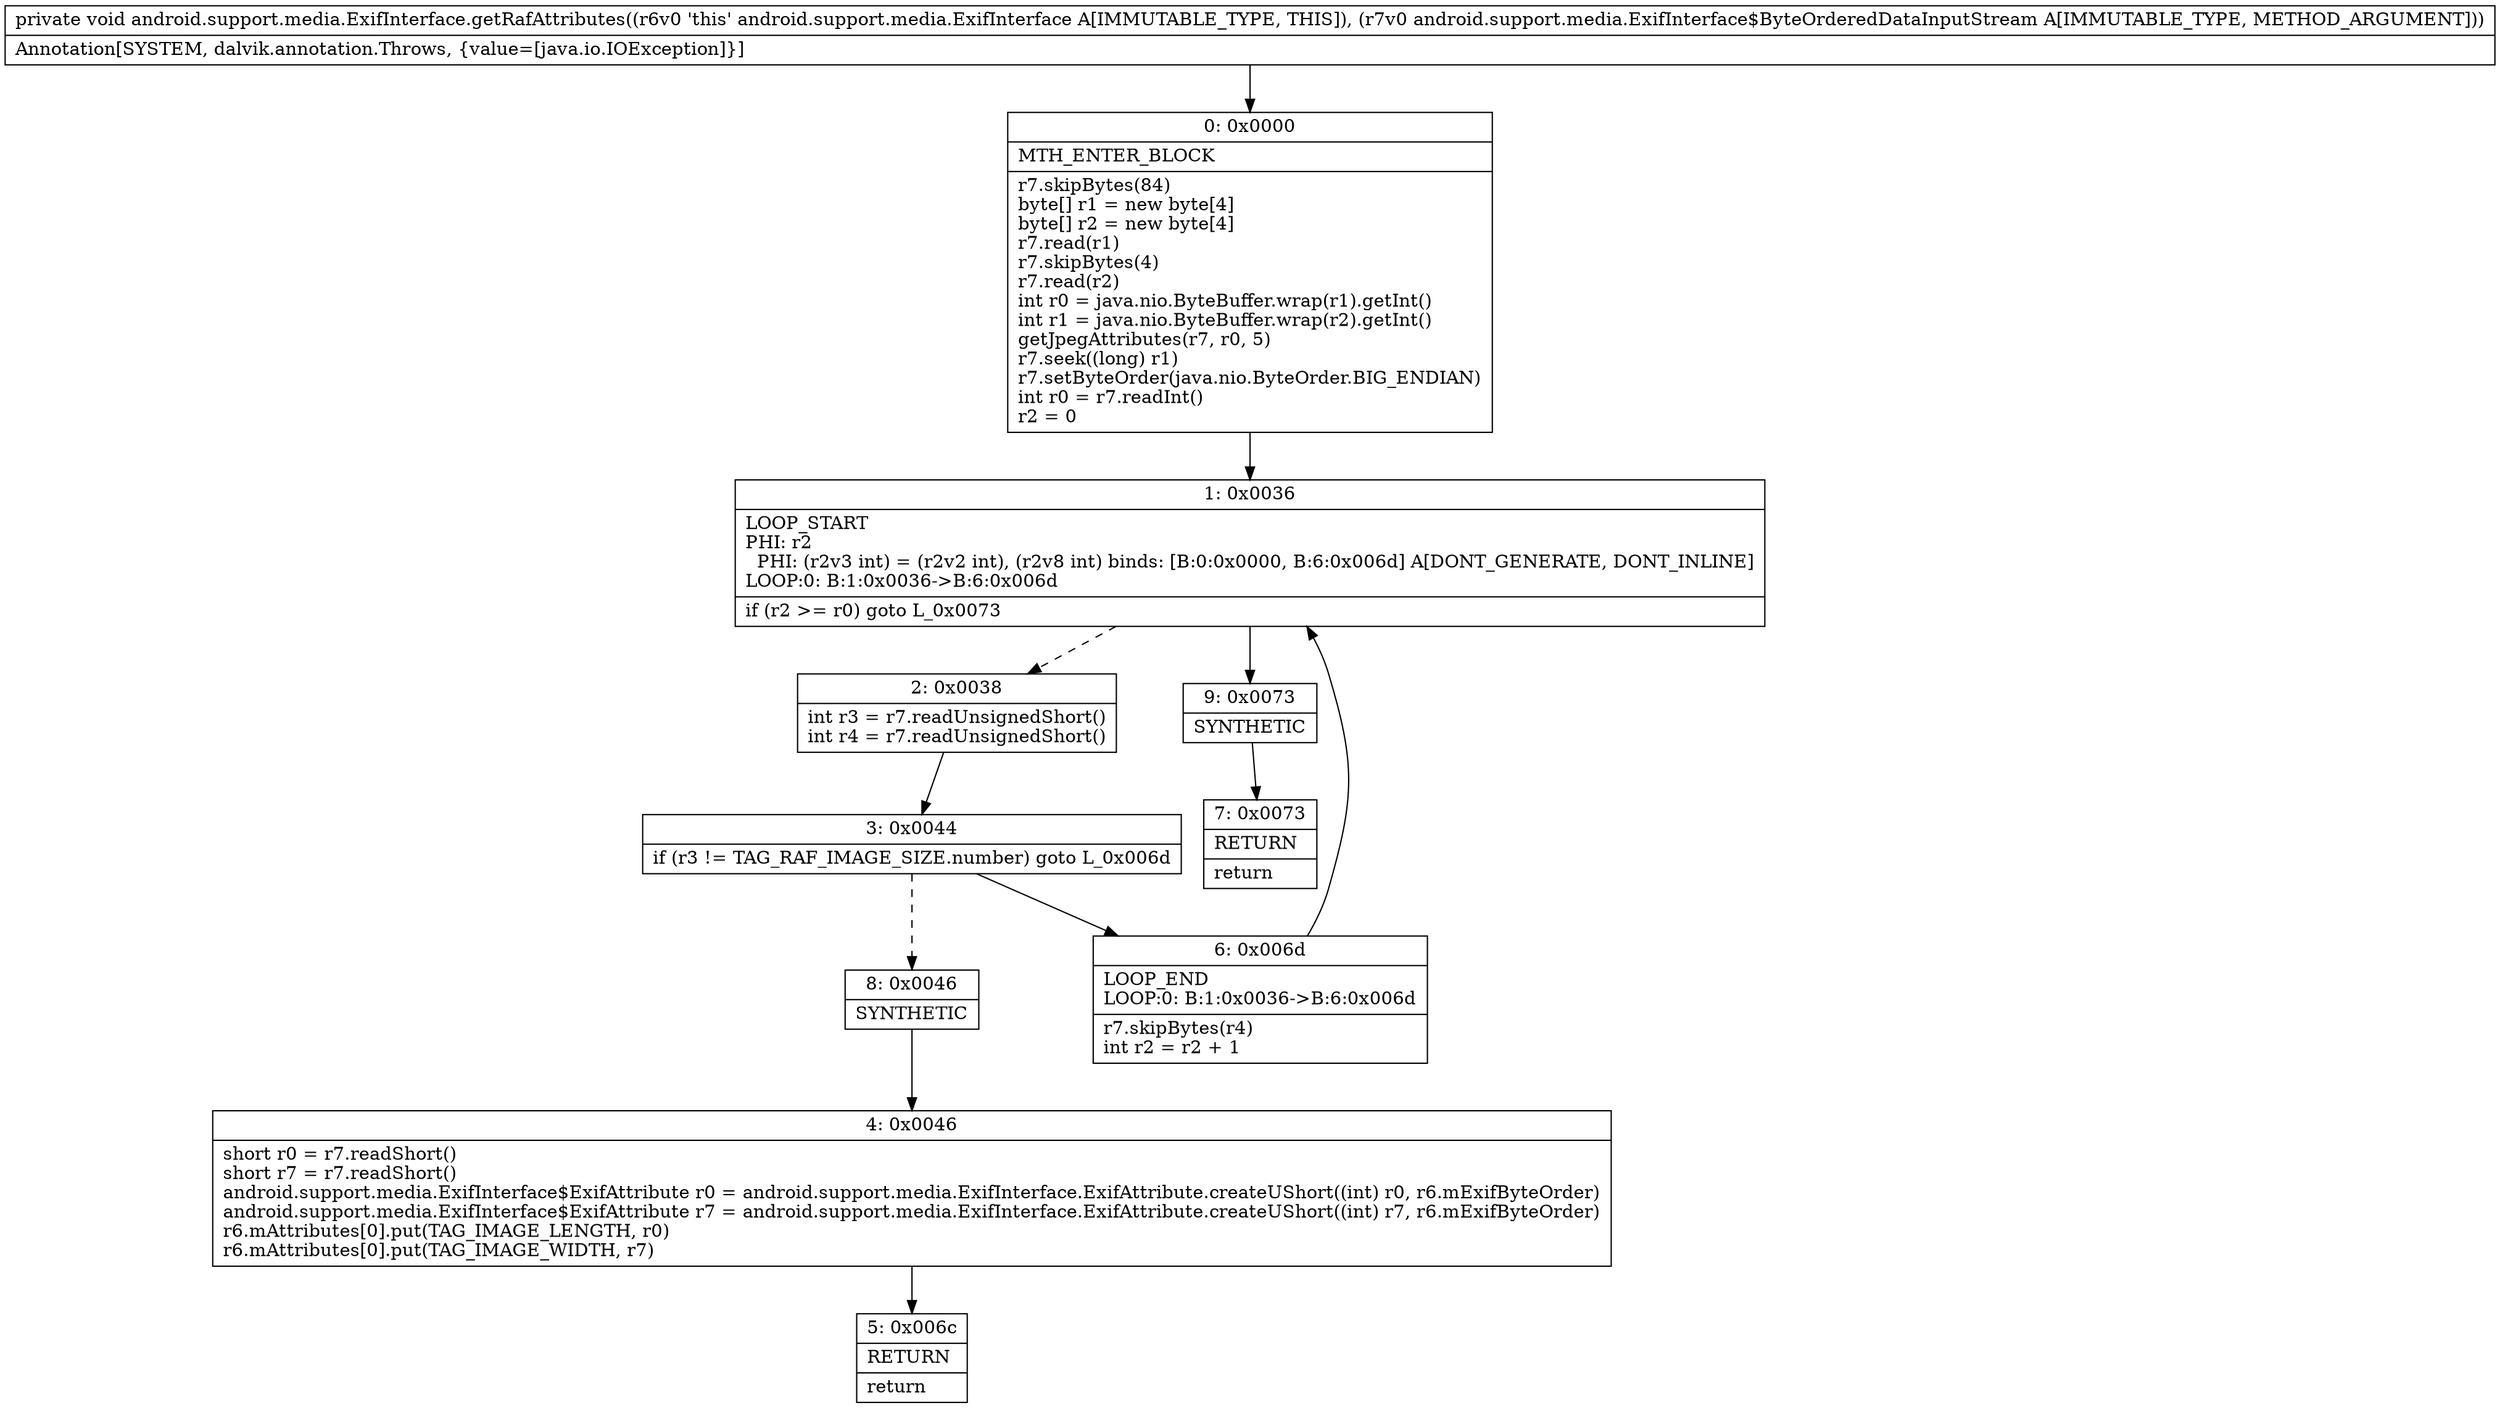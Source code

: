 digraph "CFG forandroid.support.media.ExifInterface.getRafAttributes(Landroid\/support\/media\/ExifInterface$ByteOrderedDataInputStream;)V" {
Node_0 [shape=record,label="{0\:\ 0x0000|MTH_ENTER_BLOCK\l|r7.skipBytes(84)\lbyte[] r1 = new byte[4]\lbyte[] r2 = new byte[4]\lr7.read(r1)\lr7.skipBytes(4)\lr7.read(r2)\lint r0 = java.nio.ByteBuffer.wrap(r1).getInt()\lint r1 = java.nio.ByteBuffer.wrap(r2).getInt()\lgetJpegAttributes(r7, r0, 5)\lr7.seek((long) r1)\lr7.setByteOrder(java.nio.ByteOrder.BIG_ENDIAN)\lint r0 = r7.readInt()\lr2 = 0\l}"];
Node_1 [shape=record,label="{1\:\ 0x0036|LOOP_START\lPHI: r2 \l  PHI: (r2v3 int) = (r2v2 int), (r2v8 int) binds: [B:0:0x0000, B:6:0x006d] A[DONT_GENERATE, DONT_INLINE]\lLOOP:0: B:1:0x0036\-\>B:6:0x006d\l|if (r2 \>= r0) goto L_0x0073\l}"];
Node_2 [shape=record,label="{2\:\ 0x0038|int r3 = r7.readUnsignedShort()\lint r4 = r7.readUnsignedShort()\l}"];
Node_3 [shape=record,label="{3\:\ 0x0044|if (r3 != TAG_RAF_IMAGE_SIZE.number) goto L_0x006d\l}"];
Node_4 [shape=record,label="{4\:\ 0x0046|short r0 = r7.readShort()\lshort r7 = r7.readShort()\landroid.support.media.ExifInterface$ExifAttribute r0 = android.support.media.ExifInterface.ExifAttribute.createUShort((int) r0, r6.mExifByteOrder)\landroid.support.media.ExifInterface$ExifAttribute r7 = android.support.media.ExifInterface.ExifAttribute.createUShort((int) r7, r6.mExifByteOrder)\lr6.mAttributes[0].put(TAG_IMAGE_LENGTH, r0)\lr6.mAttributes[0].put(TAG_IMAGE_WIDTH, r7)\l}"];
Node_5 [shape=record,label="{5\:\ 0x006c|RETURN\l|return\l}"];
Node_6 [shape=record,label="{6\:\ 0x006d|LOOP_END\lLOOP:0: B:1:0x0036\-\>B:6:0x006d\l|r7.skipBytes(r4)\lint r2 = r2 + 1\l}"];
Node_7 [shape=record,label="{7\:\ 0x0073|RETURN\l|return\l}"];
Node_8 [shape=record,label="{8\:\ 0x0046|SYNTHETIC\l}"];
Node_9 [shape=record,label="{9\:\ 0x0073|SYNTHETIC\l}"];
MethodNode[shape=record,label="{private void android.support.media.ExifInterface.getRafAttributes((r6v0 'this' android.support.media.ExifInterface A[IMMUTABLE_TYPE, THIS]), (r7v0 android.support.media.ExifInterface$ByteOrderedDataInputStream A[IMMUTABLE_TYPE, METHOD_ARGUMENT]))  | Annotation[SYSTEM, dalvik.annotation.Throws, \{value=[java.io.IOException]\}]\l}"];
MethodNode -> Node_0;
Node_0 -> Node_1;
Node_1 -> Node_2[style=dashed];
Node_1 -> Node_9;
Node_2 -> Node_3;
Node_3 -> Node_6;
Node_3 -> Node_8[style=dashed];
Node_4 -> Node_5;
Node_6 -> Node_1;
Node_8 -> Node_4;
Node_9 -> Node_7;
}

